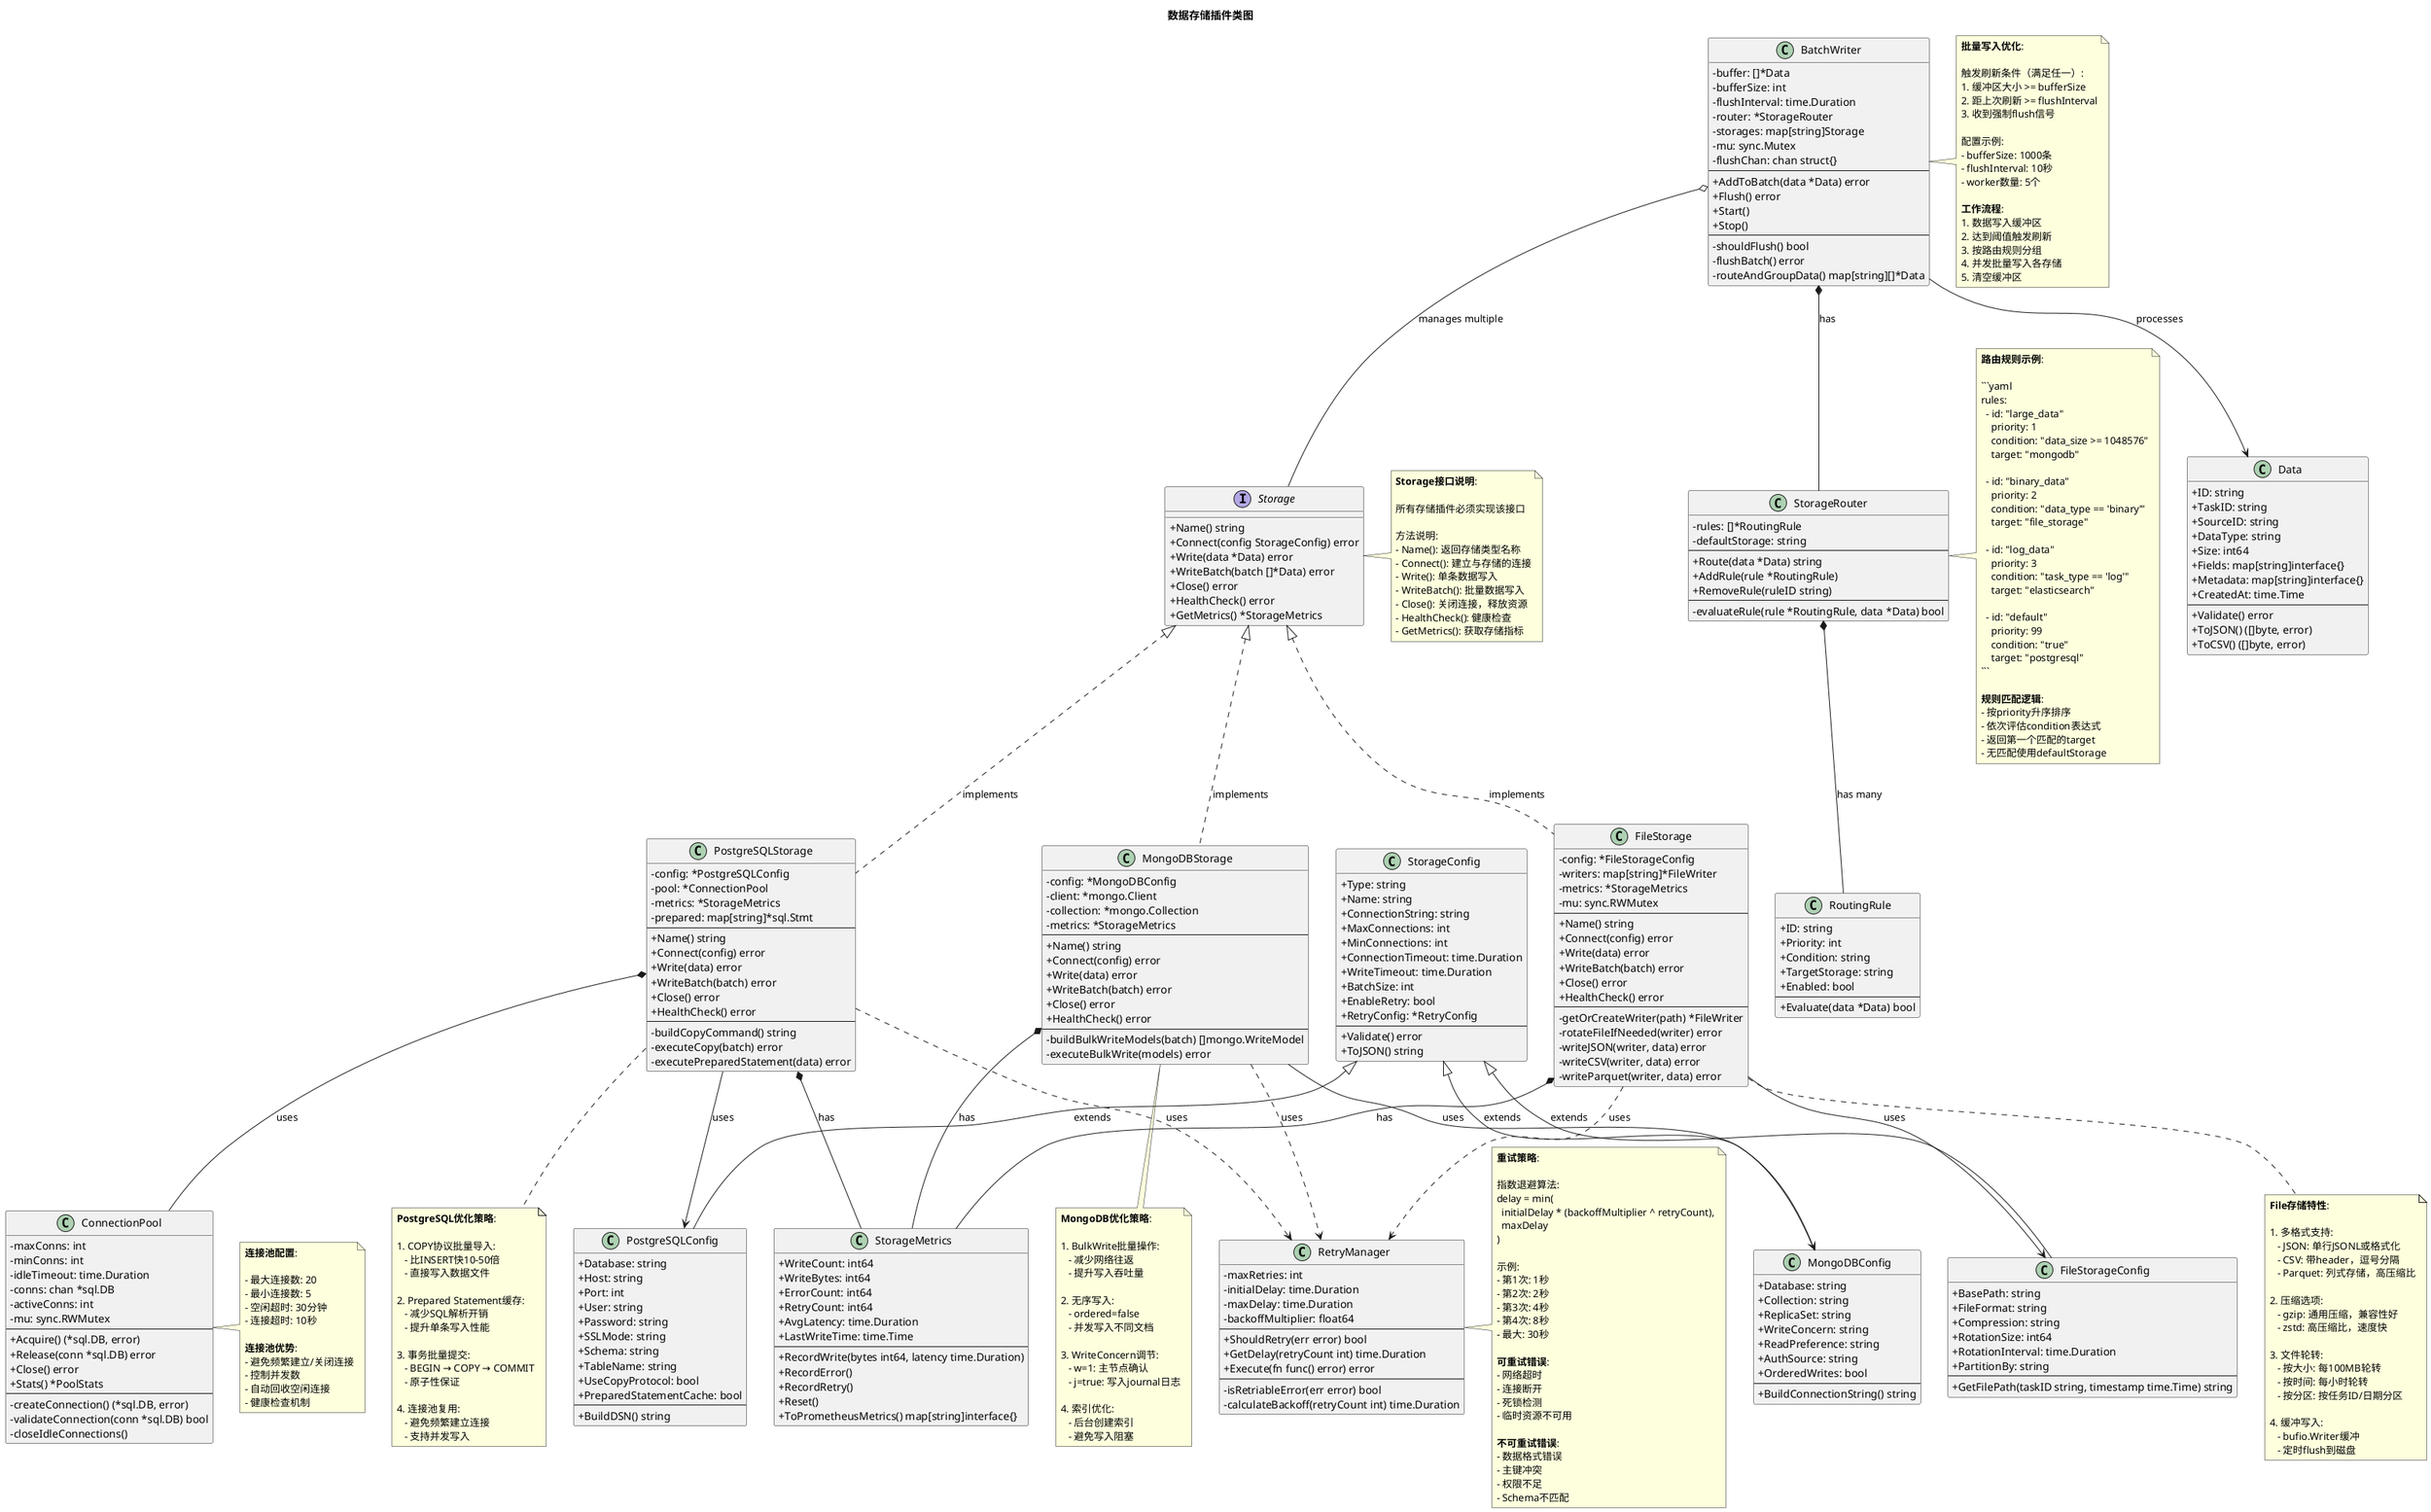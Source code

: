 @startuml
skinparam backgroundColor white
skinparam classAttributeIconSize 0
skinparam shadowing false
skinparam defaultFontName Arial

title 数据存储插件类图

' 核心接口
interface Storage {
  + Name() string
  + Connect(config StorageConfig) error
  + Write(data *Data) error
  + WriteBatch(batch []*Data) error
  + Close() error
  + HealthCheck() error
  + GetMetrics() *StorageMetrics
}

note right of Storage
  **Storage接口说明**:

  所有存储插件必须实现该接口

  方法说明:
  - Name(): 返回存储类型名称
  - Connect(): 建立与存储的连接
  - Write(): 单条数据写入
  - WriteBatch(): 批量数据写入
  - Close(): 关闭连接，释放资源
  - HealthCheck(): 健康检查
  - GetMetrics(): 获取存储指标
end note

' 存储配置基类
class StorageConfig {
  + Type: string
  + Name: string
  + ConnectionString: string
  + MaxConnections: int
  + MinConnections: int
  + ConnectionTimeout: time.Duration
  + WriteTimeout: time.Duration
  + BatchSize: int
  + EnableRetry: bool
  + RetryConfig: *RetryConfig
  --
  + Validate() error
  + ToJSON() string
}

' PostgreSQL配置
class PostgreSQLConfig {
  + Database: string
  + Host: string
  + Port: int
  + User: string
  + Password: string
  + SSLMode: string
  + Schema: string
  + TableName: string
  + UseCopyProtocol: bool
  + PreparedStatementCache: bool
  --
  + BuildDSN() string
}

' MongoDB配置
class MongoDBConfig {
  + Database: string
  + Collection: string
  + ReplicaSet: string
  + WriteConcern: string
  + ReadPreference: string
  + AuthSource: string
  + OrderedWrites: bool
  --
  + BuildConnectionString() string
}

' File存储配置
class FileStorageConfig {
  + BasePath: string
  + FileFormat: string
  + Compression: string
  + RotationSize: int64
  + RotationInterval: time.Duration
  + PartitionBy: string
  --
  + GetFilePath(taskID string, timestamp time.Time) string
}

' PostgreSQL存储实现
class PostgreSQLStorage {
  - config: *PostgreSQLConfig
  - pool: *ConnectionPool
  - metrics: *StorageMetrics
  - prepared: map[string]*sql.Stmt
  --
  + Name() string
  + Connect(config) error
  + Write(data) error
  + WriteBatch(batch) error
  + Close() error
  + HealthCheck() error
  --
  - buildCopyCommand() string
  - executeCopy(batch) error
  - executePreparedStatement(data) error
}

note bottom of PostgreSQLStorage
  **PostgreSQL优化策略**:

  1. COPY协议批量导入:
     - 比INSERT快10-50倍
     - 直接写入数据文件

  2. Prepared Statement缓存:
     - 减少SQL解析开销
     - 提升单条写入性能

  3. 事务批量提交:
     - BEGIN → COPY → COMMIT
     - 原子性保证

  4. 连接池复用:
     - 避免频繁建立连接
     - 支持并发写入
end note

' MongoDB存储实现
class MongoDBStorage {
  - config: *MongoDBConfig
  - client: *mongo.Client
  - collection: *mongo.Collection
  - metrics: *StorageMetrics
  --
  + Name() string
  + Connect(config) error
  + Write(data) error
  + WriteBatch(batch) error
  + Close() error
  + HealthCheck() error
  --
  - buildBulkWriteModels(batch) []mongo.WriteModel
  - executeBulkWrite(models) error
}

note bottom of MongoDBStorage
  **MongoDB优化策略**:

  1. BulkWrite批量操作:
     - 减少网络往返
     - 提升写入吞吐量

  2. 无序写入:
     - ordered=false
     - 并发写入不同文档

  3. WriteConcern调节:
     - w=1: 主节点确认
     - j=true: 写入journal日志

  4. 索引优化:
     - 后台创建索引
     - 避免写入阻塞
end note

' File存储实现
class FileStorage {
  - config: *FileStorageConfig
  - writers: map[string]*FileWriter
  - metrics: *StorageMetrics
  - mu: sync.RWMutex
  --
  + Name() string
  + Connect(config) error
  + Write(data) error
  + WriteBatch(batch) error
  + Close() error
  + HealthCheck() error
  --
  - getOrCreateWriter(path) *FileWriter
  - rotateFileIfNeeded(writer) error
  - writeJSON(writer, data) error
  - writeCSV(writer, data) error
  - writeParquet(writer, data) error
}

note bottom of FileStorage
  **File存储特性**:

  1. 多格式支持:
     - JSON: 单行JSONL或格式化
     - CSV: 带header，逗号分隔
     - Parquet: 列式存储，高压缩比

  2. 压缩选项:
     - gzip: 通用压缩，兼容性好
     - zstd: 高压缩比，速度快

  3. 文件轮转:
     - 按大小: 每100MB轮转
     - 按时间: 每小时轮转
     - 按分区: 按任务ID/日期分区

  4. 缓冲写入:
     - bufio.Writer缓冲
     - 定时flush到磁盘
end note

' 连接池
class ConnectionPool {
  - maxConns: int
  - minConns: int
  - idleTimeout: time.Duration
  - conns: chan *sql.DB
  - activeConns: int
  - mu: sync.RWMutex
  --
  + Acquire() (*sql.DB, error)
  + Release(conn *sql.DB) error
  + Close() error
  + Stats() *PoolStats
  --
  - createConnection() (*sql.DB, error)
  - validateConnection(conn *sql.DB) bool
  - closeIdleConnections()
}

note right of ConnectionPool
  **连接池配置**:

  - 最大连接数: 20
  - 最小连接数: 5
  - 空闲超时: 30分钟
  - 连接超时: 10秒

  **连接池优势**:
  - 避免频繁建立/关闭连接
  - 控制并发数
  - 自动回收空闲连接
  - 健康检查机制
end note

' 重试管理器
class RetryManager {
  - maxRetries: int
  - initialDelay: time.Duration
  - maxDelay: time.Duration
  - backoffMultiplier: float64
  --
  + ShouldRetry(err error) bool
  + GetDelay(retryCount int) time.Duration
  + Execute(fn func() error) error
  --
  - isRetriableError(err error) bool
  - calculateBackoff(retryCount int) time.Duration
}

note right of RetryManager
  **重试策略**:

  指数退避算法:
  delay = min(
    initialDelay * (backoffMultiplier ^ retryCount),
    maxDelay
  )

  示例:
  - 第1次: 1秒
  - 第2次: 2秒
  - 第3次: 4秒
  - 第4次: 8秒
  - 最大: 30秒

  **可重试错误**:
  - 网络超时
  - 连接断开
  - 死锁检测
  - 临时资源不可用

  **不可重试错误**:
  - 数据格式错误
  - 主键冲突
  - 权限不足
  - Schema不匹配
end note

' 存储路由器
class StorageRouter {
  - rules: []*RoutingRule
  - defaultStorage: string
  --
  + Route(data *Data) string
  + AddRule(rule *RoutingRule)
  + RemoveRule(ruleID string)
  --
  - evaluateRule(rule *RoutingRule, data *Data) bool
}

class RoutingRule {
  + ID: string
  + Priority: int
  + Condition: string
  + TargetStorage: string
  + Enabled: bool
  --
  + Evaluate(data *Data) bool
}

note right of StorageRouter
  **路由规则示例**:

  ```yaml
  rules:
    - id: "large_data"
      priority: 1
      condition: "data_size >= 1048576"
      target: "mongodb"

    - id: "binary_data"
      priority: 2
      condition: "data_type == 'binary'"
      target: "file_storage"

    - id: "log_data"
      priority: 3
      condition: "task_type == 'log'"
      target: "elasticsearch"

    - id: "default"
      priority: 99
      condition: "true"
      target: "postgresql"
  ```

  **规则匹配逻辑**:
  - 按priority升序排序
  - 依次评估condition表达式
  - 返回第一个匹配的target
  - 无匹配使用defaultStorage
end note

' 批量写入器
class BatchWriter {
  - buffer: []*Data
  - bufferSize: int
  - flushInterval: time.Duration
  - router: *StorageRouter
  - storages: map[string]Storage
  - mu: sync.Mutex
  - flushChan: chan struct{}
  --
  + AddToBatch(data *Data) error
  + Flush() error
  + Start()
  + Stop()
  --
  - shouldFlush() bool
  - flushBatch() error
  - routeAndGroupData() map[string][]*Data
}

note right of BatchWriter
  **批量写入优化**:

  触发刷新条件（满足任一）:
  1. 缓冲区大小 >= bufferSize
  2. 距上次刷新 >= flushInterval
  3. 收到强制flush信号

  配置示例:
  - bufferSize: 1000条
  - flushInterval: 10秒
  - worker数量: 5个

  **工作流程**:
  1. 数据写入缓冲区
  2. 达到阈值触发刷新
  3. 按路由规则分组
  4. 并发批量写入各存储
  5. 清空缓冲区
end note

' 指标收集器
class StorageMetrics {
  + WriteCount: int64
  + WriteBytes: int64
  + ErrorCount: int64
  + RetryCount: int64
  + AvgLatency: time.Duration
  + LastWriteTime: time.Time
  --
  + RecordWrite(bytes int64, latency time.Duration)
  + RecordError()
  + RecordRetry()
  + Reset()
  + ToPrometheusMetrics() map[string]interface{}
}

' 数据模型
class Data {
  + ID: string
  + TaskID: string
  + SourceID: string
  + DataType: string
  + Size: int64
  + Fields: map[string]interface{}
  + Metadata: map[string]interface{}
  + CreatedAt: time.Time
  --
  + Validate() error
  + ToJSON() ([]byte, error)
  + ToCSV() ([]byte, error)
}

' 关系定义
Storage <|.. PostgreSQLStorage : implements
Storage <|.. MongoDBStorage : implements
Storage <|.. FileStorage : implements

StorageConfig <|-- PostgreSQLConfig : extends
StorageConfig <|-- MongoDBConfig : extends
StorageConfig <|-- FileStorageConfig : extends

PostgreSQLStorage *-- ConnectionPool : uses
PostgreSQLStorage *-- StorageMetrics : has
MongoDBStorage *-- StorageMetrics : has
FileStorage *-- StorageMetrics : has

PostgreSQLStorage ..> RetryManager : uses
MongoDBStorage ..> RetryManager : uses
FileStorage ..> RetryManager : uses

BatchWriter *-- StorageRouter : has
BatchWriter o-- Storage : manages multiple
StorageRouter *-- RoutingRule : has many

' 组合关系
PostgreSQLStorage --> PostgreSQLConfig : uses
MongoDBStorage --> MongoDBConfig : uses
FileStorage --> FileStorageConfig : uses

BatchWriter --> Data : processes

@enduml

